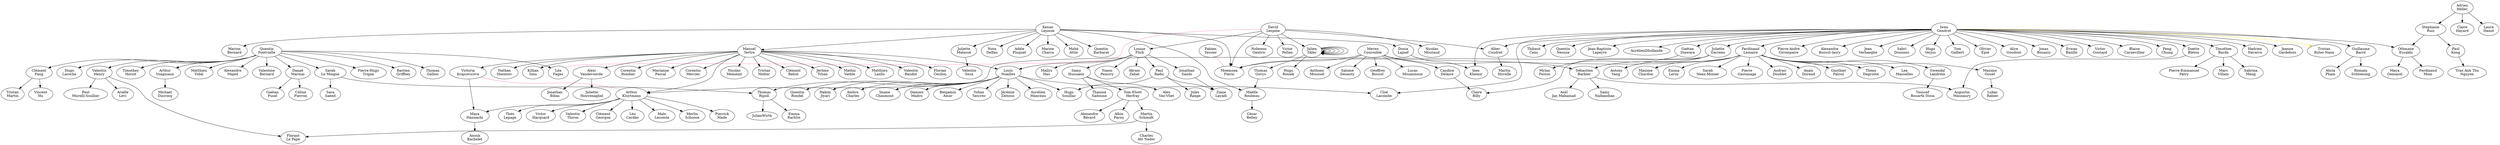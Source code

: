 digraph EpiFamily {
    // list of names
    mev [label="Meven\nCourouble"];
    iwen [label="Iwen\nGendrot"];
    cand [label="Candice\nDelaire"];
    seb [label="Sébastien\nBarbier"];
    anth [label="Anthony\nMousset"];
    salo [label="Salomé\nDesauty"];
    geof [label="Geoffrey\nBossut"];
    lucas [label="Lucas\nMouminoux"];
    dana [label="Danaé\nMarmai"];
    cel [label="Céline\nPierron"];
    gaet [label="Gaëtan\nPusel"];
    ferd [label="Ferdinand\nLemaire"];
    moe [label="Moemoea\nFierin"];
    pier [label="Pierre\nGastanaga"];
    audr [label="Audran\nDoublet"];
    anais [label="Anaïs\nDurand"];
    dav [label="David\nLespine"];
    flick [label="Louise\nFlick"];
    nic [label="Nicolas\nMoutaud"];
    nolw [label="Nolwenn\nGentric"];
    kenan [label="Kenan\nLejosne"];
    tertre [label="Manuel\nTertre"];
    mercier [label="Corentin\nMercier"];
    noailles [label="Louis\nNoailles"];
    kluyt [label="Arthur\nKluytmans"];
    victoria [label="Victoria\nKrajcovicova"];
    memeint [label="Nicolas\nMemeint"];
    molter [label="Tristan\nMolter"];
    rebut [label="Clément\nRebut"];
    tchan [label="Jérôme\nTchan"];
    vatble [label="Mathis\nVatble"];
    lasllo [label="Matthieu\nLasllo"];
    baudot [label="Valentin\nBaudot"];
    cecilon [label="Florian\nCecilon"];
    shemtov [label="Nathan\nShemtov"];
    siou [label="Killian\nSiou"];
    vanvoorder [label="Alexi\nVandevoorde"];
    rondier [label="Corentin\nRondier"];
    hellec [label="Adrien\nHellec"];
    hayard [label="Claire\nHayard"];
    ruiz [label="Stephanie\nRuiz"];
    hanot [label="Laura\nHanot"];
    font [label="Quentin\nFontvielle"];
    baggins [label="Léa\nFages"];
    ph [label="Pierre-Hugo\nTrigan"];
    griffhey [label="Bastien\nGriffhey"];
    gallois [label="Thomas\nGallois"];
    laroche [label="Hugo\nLaroche"];
    fang [label="Clément\nFang"];
    horiot [label="Timothey\nHoriot"];
    sands [label="Jonathan\nSands"];
    pensivy [label="Yoann\nPensivy"];
    zabat [label="Akram\nZabat"];
    radic [label="Paul\nRadic"];
    doette [label="Doette\nBleton"];
    maunaury [label="Augustin\nMaunaury"];
    garreau [label="Juliette\nGarreau"];
    billy [label="Claire\nBilly"];
    yang [label=" Antony\nYang"];
    samy [label="Samy\nHussaein"];
    vanvliet [label="Alex\nVan-Vliet"];
    tome [label="Tom-Eliott\nHerfray"];
    berard [label= "Alexandre\nBérard"];
    pag [label="Pierre-André\nGirompaire"];
    bossut [label="Alexandre\nBossut-Iasry"];
    jean [label="Jean\nVerhaeghe"];
    sabri [label="Sabri\nDounnez"];
    verjus [label="Hugo\nVerjus"];
    galbert [label="Tom\nGalbert"];
    epie [label="Olivier\nEpié"];
    goudout [label="Alice\nGoudout"];
    jojo [label="Jonas\nBouaziz"];
    bazille [label="Erwan\nBazille"];
    goutard [label="Victor\nGoutard"];
    blaise [label="Blaise\nCarnevillier"];
    feng [label="Feng\nChung"];
    tim [label="Timothee\nBarde"];
    barre [label="Guillaume\nBarré"];
    villain [label="Marc\nVillain"];
    meng [label="Sabrina\nMeng"];
    pham [label="Alicia\nPham"];
    schloesing [label="Romain\nSchloesing"];
    skler [label="Julien\nSkler"];
    rosiek [label ="Hugo\nRosiek"];
    vhenry [label ="Valentin\nHenry"];
    malasse [label ="Juliette\nMalassé"];
    govys [label ="Thomas\nGovys"];
    roubeau [label="Maëlle\nRoubeau"];
    pat [label="Pierre-Emmanuel\nPatry"];
    mahamad [label = "Axel\nJan Mahamad"];
    tristan [label = "Tristan\nMartin"];
    hu [label = "Vincent\nHu"];
    mahamad [label="Axel\nJan Mahamad"];
    nalbandian [label="Samy\nNalbandian"];
    donia [label="Donia\nLajnef"];
    falcoz [label="Gauthier\nFalcoz"];
    degroote [label="Theau\nDegroote"];
    pascal [label="Marianne\nPascal"];
    navarro [label="Hadrien\nNavarro"];
    jiyari [label="Hakim\nJiyari"];
    gardebois [label="Jeanne\nGardebois"];
    ruter [label="Tristan\nRuter-Naon"];
    acharles [label="Ambre\nCharles"];
    nora [label="Nora\nDelfau"];
    apluquet [label="Adèle\nPluquet"];
    charra [label="Marine\nCharra"];
    ichaumont [label="Imane\nChaumont"];
    dmadro [label="Damien\nMadro"];
    bamar [label="Benjamin\nAmar"];
    tz [label="Yohan\nTancrez"];
    zeitoun [label="Jérémie\nZeitoun"];
    ripoll [label="Thomas\nRipoll"];
    manceau [label="Aurélien\nManceau"];
    jrange [label="Jules\nRange"];
    ikhemir [label="Ines\nKhemir"];
    souillac [label="Hugo\nSouillac"];
    bibas [label="Jonathan\nBibas"];
    houve [label="Juliette\nHouvenaghel"];
    belley [label="César\nBelley"];
    attie [label="Mahé\nAttié"];
    barbarat [label="Quentin\nBarbarat"];
    lacombe [label="Cloé\nLacombe"];
    cgorgeon [label="Clément\nGeorgon"];
    lcardao [label="Léo\nCardão"];
    mlecomte [label="Malo\nLecomte"];
    mhan [label="Maya\nHannachi"];
    mschoose [label="Merlin\nSchoose"];
    pmade [label="Pierrick\nMade"];
    tlepage [label="Théo\nLepage"];
    vhacquard [label="Victor\nHacquard"];
    vthiron [label="Valentin\nThiron"];
    othmane [label="Othmane\nEssakhi"];
    mferdinand [label="Ferdinand\nMom"];
    mgemayel [label="Maya\nGemayel"];
    zlayadi [label="Ziane\nLayadi"];
    qrondel [label="Quentin\nRondel"];
    lmasselles [label="Lea\nMasselles"];
    alevi [label="Arielle\nLevi"];
    vseux [label="Valentin\nSeux"];
    slemoigne [label="Sarah\nLe Moigne"];
    jsprintz [label="Gwendal\nLandrein"];
    mgouet [label="Maxime\nGouet"];
    lrabier [label="Lukas\nRabier"];
    saeed [label="Sara\nSaeed"];
    satan [label="Fabien\nTessier"];
    aparou [label="Albin\nParou"];
    mchardon [label="Maxime\nChardon"];
    gdiawara [label="Gaëtan\nDiawara"];
    vpellan [label="Victor\nPellan"];
    tcens [label="Thibaut\nCens"];
    mvidal [label="Matthieu\nVidal"];
    mschmidt [label="Martin\nSchmidt"];
    eleroy [label="Emma\nLeroy"];
    acoudret [label="Alber\nCoudret"];
    mhuvelle [label="Martin\nHuvelle"];
    qneouze [label="Quentin\nNeouze"];
    tsadoune [label="Thanina\nSadoune"];
    majed [label="Alexandre\nMajed"];
    vbernard [label="Valentine\nBernard"];
    vaginau [label="Arthur\nVuagniaux"];
    jwirth [label="Julien\Wirth"];
    erachlin [label="Emma\nRachlin"];
    pkong [label="Paul\nKong"];
    tnguyen [label="Tran Anh Thu\nNguyen"];
    mfestoc [label="Mylan\nFestoc"];
    smonier [label="Sarah\nNeau-Monier"];
    mducrocq [label="Michael\nDucrocq"];
    abachelet [label="Anouk\nBachelet"];
    mbernard [label="Marion\nBernard"];
    fpape [label="Florant\nLe Pape"];
    psoulier [label="Paul\nMurelli-Soullier"];
    cnader [label="Charles\nAbi Nader"];
    ydinia [label="Youssef\nBouarfa Dinia"];
    jblapeyre [label="Jean-Baptiste\nLapeyre"];
    adhollande [label="Aurélien\Dhollande"];
    mhau [label="Mailys\nHau"];

    /*
    ** List of patronage links
    */

    // Iwen's graph
    iwen -> ruter [color="gold"];
    iwen -> othmane;
    iwen -> adhollande;
    iwen -> tcens;
    iwen -> jblapeyre;
    iwen -> lacombe;
    iwen -> gdiawara;
      gdiawara -> mfestoc;
    iwen -> ikhemir;
    iwen -> gardebois;
    iwen -> pag;
    iwen -> bossut;
    iwen -> jean;
    iwen -> sabri;
    iwen -> verjus;
    iwen -> galbert;
    iwen -> epie;
    iwen -> goudout;
    iwen -> jojo;
    iwen -> bazille;
    iwen -> goutard;
    iwen -> blaise;
    iwen -> feng;
    iwen -> tim;
    //Tim's graph
      tim -> villain;
      tim -> meng;
      tim -> pat;
    iwen -> barre;
    //Guillaume's graph
      barre -> pham;
      barre -> schloesing;
    iwen -> ferd
      // Ferdinand's graph
      ferd -> moe;
      ferd -> pier;
      ferd -> audr;
      ferd -> anais;
      ferd -> falcoz;
      ferd -> degroote;
      ferd -> mgouet;
      ferd -> eleroy;
        // Maxime Gouet's graph
        mgouet -> lrabier;
      ferd -> jsprintz;
        // Gwendal Landrein's graph
        jsprintz -> ydinia
      ferd -> lmasselles;
      ferd -> mchardon;
      ferd -> smonier;
    iwen -> doette;
      // Doette's graph
      doette -> maunaury;
    iwen -> garreau;
      // Juliette's graph
      garreau -> billy;
      garreau -> seb;
      garreau -> kluyt;
      //Arthur Kluytmans's graph
        kluyt -> cgorgeon;
        kluyt -> lcardao;
        kluyt -> mlecomte;
        kluyt -> mhan;
        kluyt -> mschoose;
        kluyt -> pmade;
        kluyt -> tlepage;
        kluyt -> vhacquard;
        kluyt -> vthiron;
          mhan -> abachelet;
      garreau -> yang;
    iwen -> navarro;
    iwen -> acoudret;
      // Alban Coudret's graph
      acoudret -> mhuvelle;
    iwen -> qneouze;

    // David's graph
    dav -> flick;
      flick -> mhau;
      // Louise's graph
      flick -> noailles;
        //Louis Noailles's graph
        noailles -> jiyari;
        noailles -> ichaumont;
        noailles -> dmadro;
        noailles -> bamar;
        noailles -> tz;
        noailles -> zeitoun;
        noailles -> ripoll;
	  ripoll -> erachlin;
	  ripoll -> jwirth;
        noailles -> manceau;
        noailles -> acharles
        noailles -> souillac;
        noailles -> lacombe;
        noailles -> qrondel;
      flick -> sands;
        sands -> zlayadi;
      flick -> pensivy;
      flick -> zabat;
      flick -> radic;
        //Radic's graph
        radic -> souillac;
        radic -> jrange;
        radic -> zlayadi;
      flick -> samy;
        // Samy's graph
        samy -> vanvliet;
        samy -> tsadoune;
        samy -> tome;
	  //Tom-Eliott's graph
	  tome -> aparou;
	  tome -> berard;
	  tome -> mschmidt;
	    mschmidt -> cnader;
	    mschmidt -> fpape;
    dav -> moe;
    dav -> nic;
    dav -> nolw;
    dav -> skler;
      //Julien's graph
      skler -> rosiek;
      skler -> skler;
      skler -> skler;
      skler -> skler;
      skler -> skler;
      skler -> skler;
      skler -> govys;
      skler -> skler;
        //Thomas's graph
        govys -> roubeau;
          //Maelle's graph
          roubeau -> belley;
    dav -> vpellan;
    dav -> acoudret;

    // Adrien's graph
    hellec -> hayard;
    hellec -> ruiz;
      ruiz -> othmane;
        othmane -> mferdinand;
        othmane -> mgemayel;

      ruiz -> pkong;
      	pkong -> tnguyen;
    hellec -> hanot;

    //Quentin's graph
    font -> majed;
    font -> vbernard;
    font -> vaginau;
      vaginau -> mducrocq;
    font -> mvidal;
    font -> dana
      // Danae's graph
      dana -> cel;
      dana -> gaet;
    font -> laroche;
    font -> baggins;
    font -> fang;
    //Clément's graph
      fang -> hu;
      fang -> tristan;
    font -> horiot;
    font -> ph;
    font -> gallois;
    font -> griffhey;
    font -> vhenry;
     vhenry -> alevi;
     vhenry -> psoulier;
     vhenry -> fpape;
    font -> slemoigne;
      slemoigne -> ripoll;
      slemoigne -> saeed;


    // Kenan's graph
    kenan -> moe;
    kenan -> mbernard;
    kenan -> donia;
      donia ->  ikhemir;
    kenan -> malasse;
      malasse -> vseux;
    kenan -> roubeau;
    kenan -> charra;
    kenan -> apluquet;
    kenan -> nora;
    kenan -> tertre;
    // Tertre's graph
      tertre -> mercier;
      tertre -> noailles;
      tertre -> kluyt;
      tertre -> victoria;
      	//Victoria's graph
	victoria -> mhan;
      tertre -> memeint;
      tertre -> molter;
      tertre -> rebut;
      tertre -> tchan;
      tertre -> vatble;
      tertre -> lasllo;
      tertre -> baudot;
      tertre -> cecilon;
      tertre -> shemtov;
      tertre -> siou;
      tertre -> vanvoorder;
      // Vandevoorde's graph
        vanvoorder -> bibas;
        vanvoorder -> houve;
      tertre -> rondier;
      tertre -> pascal;
    kenan -> attie;
    kenan -> barbarat;

    // Meven's graph
    mev -> cand;
      // Candice's graph
      cand -> billy;
    mev -> seb;
      seb -> mahamad;
      seb -> nalbandian;
      seb -> maunaury;
    mev -> anth;
    mev -> salo;
    mev -> geof;
    mev -> lucas;
    mev -> moe;

  /*
  ** List of special links
  */
  { // love links, please use [dir=none color="hotpink"] attribute
    edge [dir=none color="hotpink"]
    satan -> moe
    dav -> baggins
    victoria -> kluyt
  }
}

